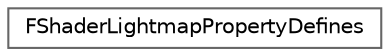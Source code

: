 digraph "Graphical Class Hierarchy"
{
 // INTERACTIVE_SVG=YES
 // LATEX_PDF_SIZE
  bgcolor="transparent";
  edge [fontname=Helvetica,fontsize=10,labelfontname=Helvetica,labelfontsize=10];
  node [fontname=Helvetica,fontsize=10,shape=box,height=0.2,width=0.4];
  rankdir="LR";
  Node0 [id="Node000000",label="FShaderLightmapPropertyDefines",height=0.2,width=0.4,color="grey40", fillcolor="white", style="filled",URL="$db/d18/structFShaderLightmapPropertyDefines.html",tooltip=" "];
}
